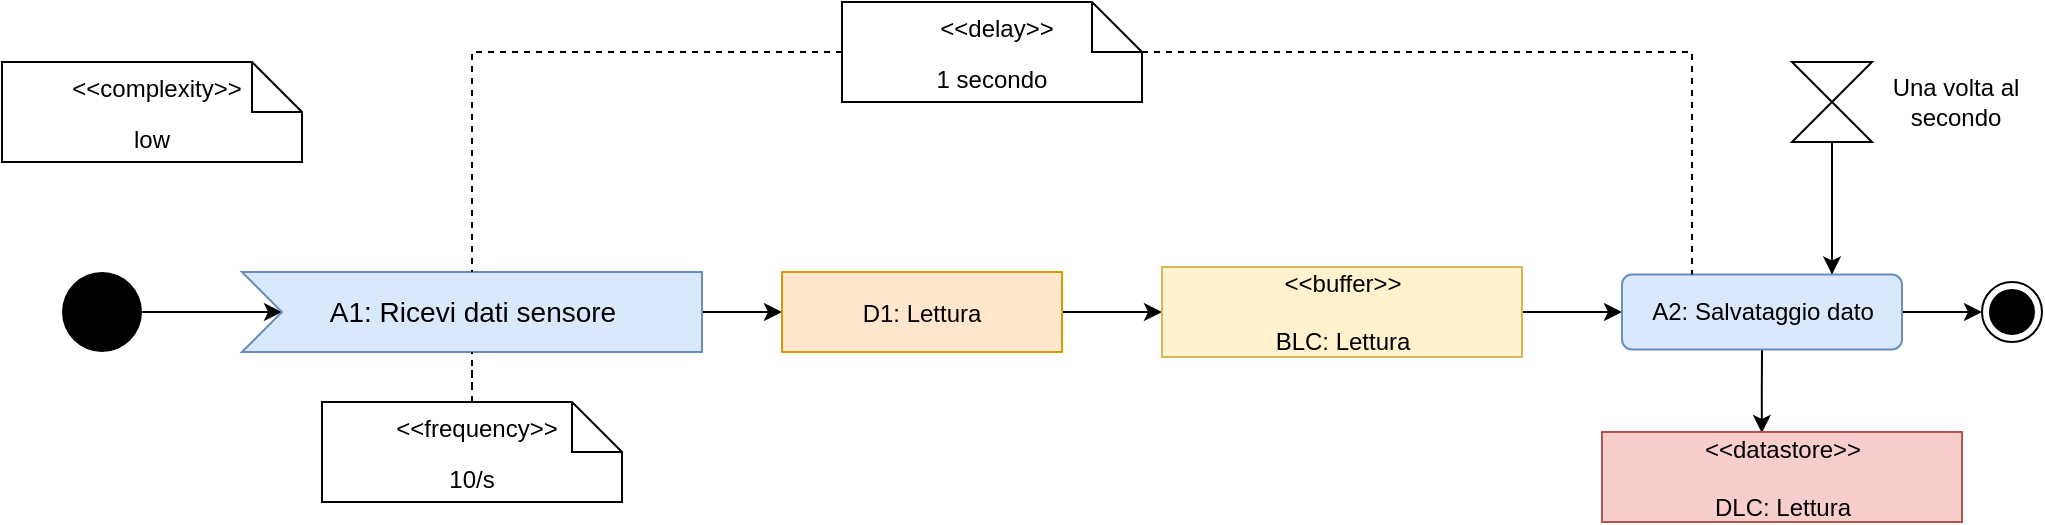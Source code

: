 <mxfile version="20.3.0" type="device"><diagram id="zl5OIZ7lT0VmOVpjM8J2" name="Pagina-1"><mxGraphModel dx="1422" dy="865" grid="1" gridSize="10" guides="1" tooltips="1" connect="1" arrows="1" fold="1" page="1" pageScale="1" pageWidth="1169" pageHeight="827" math="0" shadow="0"><root><mxCell id="0"/><mxCell id="1" parent="0"/><mxCell id="h0NWT6KWbKJVm4hrvMYL-1" style="edgeStyle=orthogonalEdgeStyle;rounded=0;orthogonalLoop=1;jettySize=auto;html=1;entryX=0;entryY=0;entryDx=20;entryDy=20;entryPerimeter=0;" parent="1" source="h0NWT6KWbKJVm4hrvMYL-2" target="h0NWT6KWbKJVm4hrvMYL-4" edge="1"><mxGeometry relative="1" as="geometry"/></mxCell><mxCell id="h0NWT6KWbKJVm4hrvMYL-2" value="" style="ellipse;fillColor=#000000;strokeColor=none;" parent="1" vertex="1"><mxGeometry x="80" y="185" width="40" height="40" as="geometry"/></mxCell><mxCell id="h0NWT6KWbKJVm4hrvMYL-3" style="edgeStyle=orthogonalEdgeStyle;rounded=0;orthogonalLoop=1;jettySize=auto;html=1;entryX=0;entryY=0.5;entryDx=0;entryDy=0;exitX=0;exitY=0;exitDx=20;exitDy=20;exitPerimeter=0;" parent="1" source="h0NWT6KWbKJVm4hrvMYL-4" target="h0NWT6KWbKJVm4hrvMYL-8" edge="1"><mxGeometry relative="1" as="geometry"/></mxCell><mxCell id="h0NWT6KWbKJVm4hrvMYL-4" value="A1: Ricevi dati sensore" style="html=1;shape=mxgraph.infographic.ribbonSimple;notch1=20;notch2=0;align=center;verticalAlign=middle;fontSize=14;fontStyle=0;flipH=0;fillColor=#dae8fc;strokeColor=#6c8ebf;" parent="1" vertex="1"><mxGeometry x="170" y="185" width="230" height="40" as="geometry"/></mxCell><mxCell id="h0NWT6KWbKJVm4hrvMYL-5" value="low" style="shape=note2;boundedLbl=1;whiteSpace=wrap;html=1;size=25;verticalAlign=top;align=center;" parent="1" vertex="1"><mxGeometry x="50" y="80" width="150" height="50" as="geometry"/></mxCell><mxCell id="h0NWT6KWbKJVm4hrvMYL-6" value="&lt;&lt;complexity&gt;&gt;" style="resizeWidth=1;part=1;strokeColor=none;fillColor=none;align=center;spacingLeft=5;" parent="h0NWT6KWbKJVm4hrvMYL-5" vertex="1"><mxGeometry width="150" height="25" relative="1" as="geometry"/></mxCell><mxCell id="h0NWT6KWbKJVm4hrvMYL-7" style="edgeStyle=orthogonalEdgeStyle;rounded=0;orthogonalLoop=1;jettySize=auto;html=1;entryX=0;entryY=0.5;entryDx=0;entryDy=0;" parent="1" source="h0NWT6KWbKJVm4hrvMYL-8" target="h0NWT6KWbKJVm4hrvMYL-10" edge="1"><mxGeometry relative="1" as="geometry"><mxPoint x="660" y="205" as="targetPoint"/></mxGeometry></mxCell><mxCell id="h0NWT6KWbKJVm4hrvMYL-8" value="D1: Lettura" style="text;align=center;verticalAlign=middle;dashed=0;fillColor=#ffe6cc;strokeColor=#d79b00;" parent="1" vertex="1"><mxGeometry x="440" y="185" width="140" height="40" as="geometry"/></mxCell><mxCell id="h0NWT6KWbKJVm4hrvMYL-9" value="" style="edgeStyle=orthogonalEdgeStyle;rounded=0;orthogonalLoop=1;jettySize=auto;html=1;" parent="1" source="h0NWT6KWbKJVm4hrvMYL-10" target="h0NWT6KWbKJVm4hrvMYL-13" edge="1"><mxGeometry relative="1" as="geometry"/></mxCell><mxCell id="h0NWT6KWbKJVm4hrvMYL-10" value="&amp;lt;&amp;lt;buffer&amp;gt;&amp;gt;&lt;br&gt;&lt;br&gt;BLC: Lettura" style="text;html=1;align=center;verticalAlign=middle;dashed=0;fillColor=#fff2cc;strokeColor=#d6b656;" parent="1" vertex="1"><mxGeometry x="630" y="182.5" width="180" height="45" as="geometry"/></mxCell><mxCell id="h0NWT6KWbKJVm4hrvMYL-11" style="edgeStyle=orthogonalEdgeStyle;rounded=0;orthogonalLoop=1;jettySize=auto;html=1;entryX=0;entryY=0.5;entryDx=0;entryDy=0;" parent="1" source="h0NWT6KWbKJVm4hrvMYL-13" target="h0NWT6KWbKJVm4hrvMYL-14" edge="1"><mxGeometry relative="1" as="geometry"/></mxCell><mxCell id="h0NWT6KWbKJVm4hrvMYL-12" style="edgeStyle=orthogonalEdgeStyle;rounded=0;orthogonalLoop=1;jettySize=auto;html=1;endArrow=none;endFill=0;startArrow=classic;startFill=1;exitX=0.444;exitY=0.011;exitDx=0;exitDy=0;exitPerimeter=0;" parent="1" source="h0NWT6KWbKJVm4hrvMYL-27" target="h0NWT6KWbKJVm4hrvMYL-13" edge="1"><mxGeometry relative="1" as="geometry"/></mxCell><mxCell id="h0NWT6KWbKJVm4hrvMYL-13" value="A2: Salvataggio dato" style="html=1;align=center;verticalAlign=middle;rounded=1;absoluteArcSize=1;arcSize=10;dashed=0;fillColor=#dae8fc;strokeColor=#6c8ebf;" parent="1" vertex="1"><mxGeometry x="860" y="186.25" width="140" height="37.5" as="geometry"/></mxCell><mxCell id="h0NWT6KWbKJVm4hrvMYL-14" value="" style="ellipse;html=1;shape=endState;fillColor=strokeColor;" parent="1" vertex="1"><mxGeometry x="1040" y="190" width="30" height="30" as="geometry"/></mxCell><mxCell id="h0NWT6KWbKJVm4hrvMYL-15" value="" style="edgeStyle=orthogonalEdgeStyle;rounded=0;orthogonalLoop=1;jettySize=auto;html=1;startArrow=none;startFill=0;endArrow=none;endFill=0;dashed=1;" parent="1" source="h0NWT6KWbKJVm4hrvMYL-16" target="h0NWT6KWbKJVm4hrvMYL-4" edge="1"><mxGeometry relative="1" as="geometry"/></mxCell><mxCell id="h0NWT6KWbKJVm4hrvMYL-16" value="10/s" style="shape=note2;boundedLbl=1;whiteSpace=wrap;html=1;size=25;verticalAlign=top;align=center;" parent="1" vertex="1"><mxGeometry x="210" y="250" width="150" height="50" as="geometry"/></mxCell><mxCell id="h0NWT6KWbKJVm4hrvMYL-17" value="&lt;&lt;frequency&gt;&gt;" style="resizeWidth=1;part=1;strokeColor=none;fillColor=none;align=center;spacingLeft=5;" parent="h0NWT6KWbKJVm4hrvMYL-16" vertex="1"><mxGeometry width="150" height="25" relative="1" as="geometry"/></mxCell><mxCell id="h0NWT6KWbKJVm4hrvMYL-19" style="edgeStyle=orthogonalEdgeStyle;rounded=0;orthogonalLoop=1;jettySize=auto;html=1;entryX=0.75;entryY=0;entryDx=0;entryDy=0;" parent="1" source="h0NWT6KWbKJVm4hrvMYL-20" target="h0NWT6KWbKJVm4hrvMYL-13" edge="1"><mxGeometry relative="1" as="geometry"/></mxCell><mxCell id="h0NWT6KWbKJVm4hrvMYL-20" value="" style="shape=collate;whiteSpace=wrap;html=1;" parent="1" vertex="1"><mxGeometry x="945" y="80" width="40" height="40" as="geometry"/></mxCell><mxCell id="h0NWT6KWbKJVm4hrvMYL-21" value="Una volta al secondo" style="text;html=1;strokeColor=none;fillColor=none;align=center;verticalAlign=middle;whiteSpace=wrap;rounded=0;" parent="1" vertex="1"><mxGeometry x="984" y="85" width="86" height="30" as="geometry"/></mxCell><mxCell id="h0NWT6KWbKJVm4hrvMYL-22" style="edgeStyle=orthogonalEdgeStyle;rounded=0;orthogonalLoop=1;jettySize=auto;html=1;entryX=0.25;entryY=0;entryDx=0;entryDy=0;dashed=1;endArrow=none;endFill=0;" parent="1" source="h0NWT6KWbKJVm4hrvMYL-24" target="h0NWT6KWbKJVm4hrvMYL-13" edge="1"><mxGeometry relative="1" as="geometry"/></mxCell><mxCell id="h0NWT6KWbKJVm4hrvMYL-23" style="edgeStyle=orthogonalEdgeStyle;rounded=0;orthogonalLoop=1;jettySize=auto;html=1;dashed=1;endArrow=none;endFill=0;" parent="1" source="h0NWT6KWbKJVm4hrvMYL-24" target="h0NWT6KWbKJVm4hrvMYL-4" edge="1"><mxGeometry relative="1" as="geometry"/></mxCell><mxCell id="h0NWT6KWbKJVm4hrvMYL-24" value="1 secondo" style="shape=note2;boundedLbl=1;whiteSpace=wrap;html=1;size=25;verticalAlign=top;align=center;" parent="1" vertex="1"><mxGeometry x="470" y="50" width="150" height="50" as="geometry"/></mxCell><mxCell id="h0NWT6KWbKJVm4hrvMYL-25" value="&lt;&lt;delay&gt;&gt;" style="resizeWidth=1;part=1;strokeColor=none;fillColor=none;align=center;spacingLeft=5;" parent="h0NWT6KWbKJVm4hrvMYL-24" vertex="1"><mxGeometry width="150" height="25" relative="1" as="geometry"/></mxCell><mxCell id="h0NWT6KWbKJVm4hrvMYL-26" style="edgeStyle=orthogonalEdgeStyle;rounded=0;orthogonalLoop=1;jettySize=auto;html=1;exitX=0.5;exitY=1;exitDx=0;exitDy=0;dashed=1;endArrow=none;endFill=0;" parent="h0NWT6KWbKJVm4hrvMYL-24" source="h0NWT6KWbKJVm4hrvMYL-25" target="h0NWT6KWbKJVm4hrvMYL-25" edge="1"><mxGeometry relative="1" as="geometry"/></mxCell><mxCell id="h0NWT6KWbKJVm4hrvMYL-27" value="&amp;lt;&amp;lt;datastore&amp;gt;&amp;gt;&lt;br&gt;&lt;br&gt;DLC: Lettura" style="text;html=1;align=center;verticalAlign=middle;dashed=0;fillColor=#f8cecc;strokeColor=#b85450;" parent="1" vertex="1"><mxGeometry x="850" y="265" width="180" height="45" as="geometry"/></mxCell></root></mxGraphModel></diagram></mxfile>
